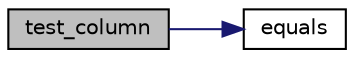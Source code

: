 digraph "test_column"
{
  edge [fontname="Helvetica",fontsize="10",labelfontname="Helvetica",labelfontsize="10"];
  node [fontname="Helvetica",fontsize="10",shape=record];
  rankdir="LR";
  Node1 [label="test_column",height=0.2,width=0.4,color="black", fillcolor="grey75", style="filled", fontcolor="black"];
  Node1 -> Node2 [color="midnightblue",fontsize="10",style="solid",fontname="Helvetica"];
  Node2 [label="equals",height=0.2,width=0.4,color="black", fillcolor="white", style="filled",URL="$unittest_8cpp.htm#a8ac0f6c1158442562aac6b36770b008c"];
}
